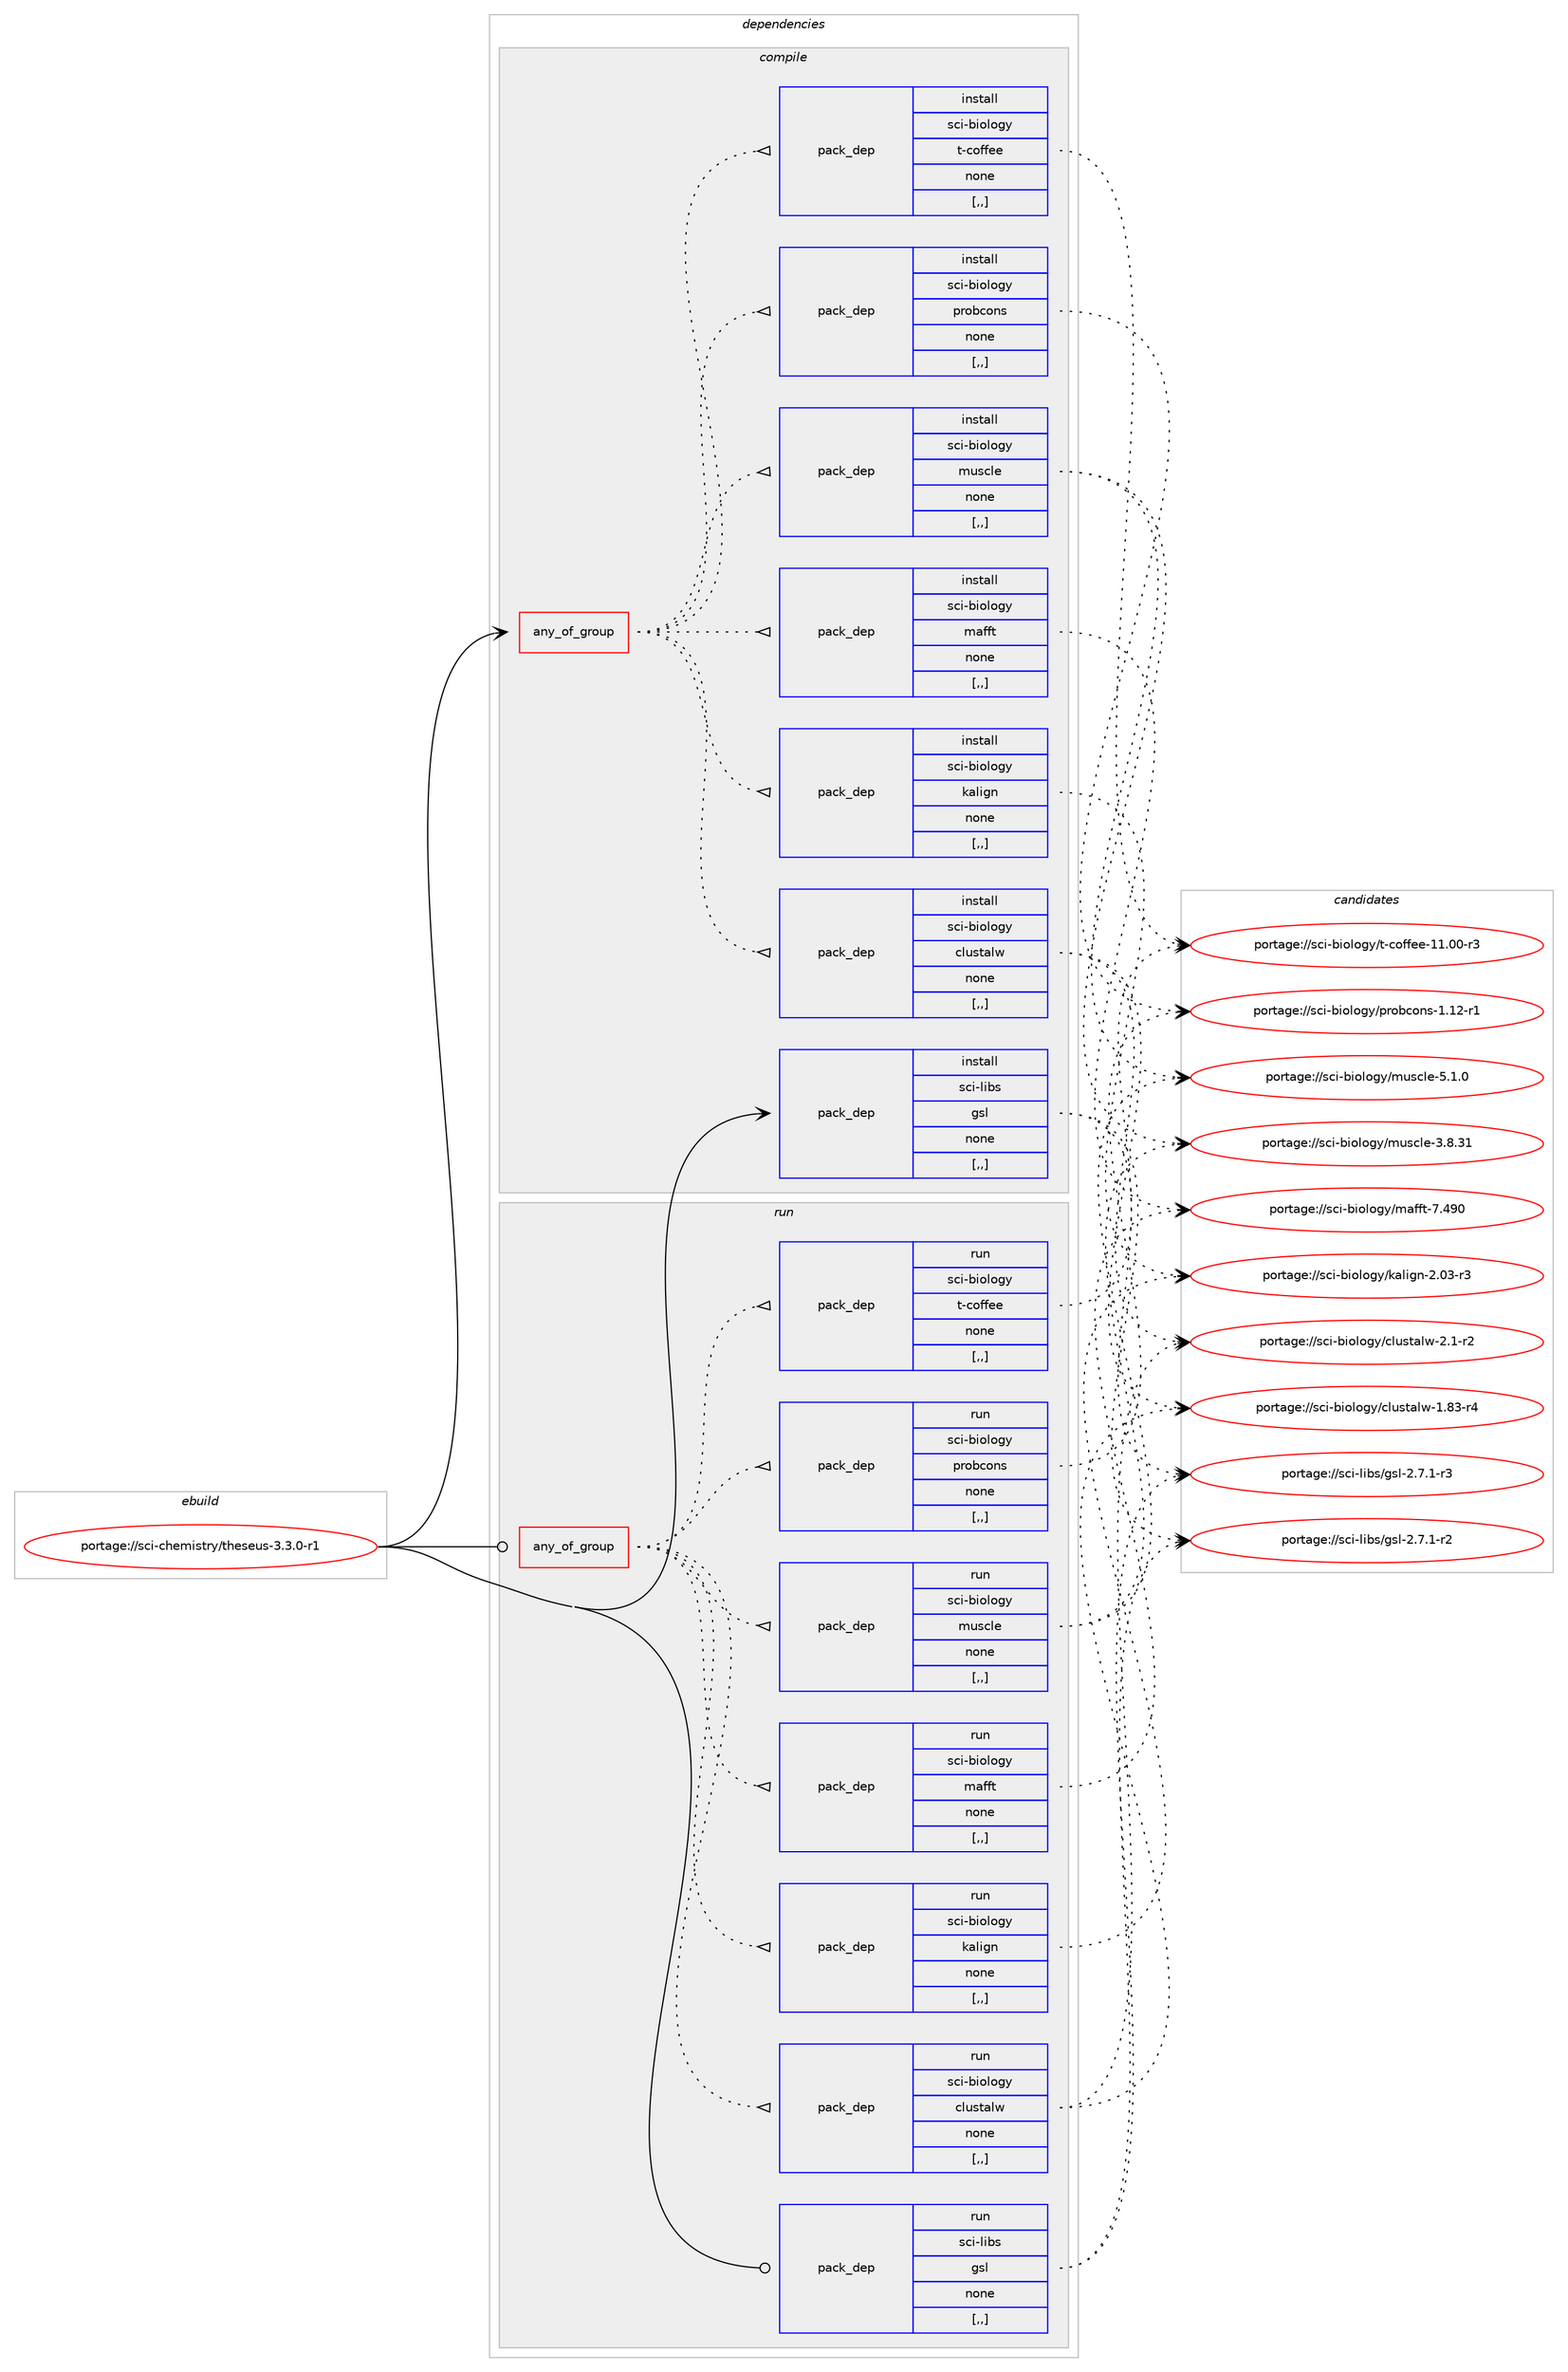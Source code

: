 digraph prolog {

# *************
# Graph options
# *************

newrank=true;
concentrate=true;
compound=true;
graph [rankdir=LR,fontname=Helvetica,fontsize=10,ranksep=1.5];#, ranksep=2.5, nodesep=0.2];
edge  [arrowhead=vee];
node  [fontname=Helvetica,fontsize=10];

# **********
# The ebuild
# **********

subgraph cluster_leftcol {
color=gray;
label=<<i>ebuild</i>>;
id [label="portage://sci-chemistry/theseus-3.3.0-r1", color=red, width=4, href="../sci-chemistry/theseus-3.3.0-r1.svg"];
}

# ****************
# The dependencies
# ****************

subgraph cluster_midcol {
color=gray;
label=<<i>dependencies</i>>;
subgraph cluster_compile {
fillcolor="#eeeeee";
style=filled;
label=<<i>compile</i>>;
subgraph any2612 {
dependency393843 [label=<<TABLE BORDER="0" CELLBORDER="1" CELLSPACING="0" CELLPADDING="4"><TR><TD CELLPADDING="10">any_of_group</TD></TR></TABLE>>, shape=none, color=red];subgraph pack286777 {
dependency393844 [label=<<TABLE BORDER="0" CELLBORDER="1" CELLSPACING="0" CELLPADDING="4" WIDTH="220"><TR><TD ROWSPAN="6" CELLPADDING="30">pack_dep</TD></TR><TR><TD WIDTH="110">install</TD></TR><TR><TD>sci-biology</TD></TR><TR><TD>clustalw</TD></TR><TR><TD>none</TD></TR><TR><TD>[,,]</TD></TR></TABLE>>, shape=none, color=blue];
}
dependency393843:e -> dependency393844:w [weight=20,style="dotted",arrowhead="oinv"];
subgraph pack286778 {
dependency393845 [label=<<TABLE BORDER="0" CELLBORDER="1" CELLSPACING="0" CELLPADDING="4" WIDTH="220"><TR><TD ROWSPAN="6" CELLPADDING="30">pack_dep</TD></TR><TR><TD WIDTH="110">install</TD></TR><TR><TD>sci-biology</TD></TR><TR><TD>kalign</TD></TR><TR><TD>none</TD></TR><TR><TD>[,,]</TD></TR></TABLE>>, shape=none, color=blue];
}
dependency393843:e -> dependency393845:w [weight=20,style="dotted",arrowhead="oinv"];
subgraph pack286779 {
dependency393846 [label=<<TABLE BORDER="0" CELLBORDER="1" CELLSPACING="0" CELLPADDING="4" WIDTH="220"><TR><TD ROWSPAN="6" CELLPADDING="30">pack_dep</TD></TR><TR><TD WIDTH="110">install</TD></TR><TR><TD>sci-biology</TD></TR><TR><TD>mafft</TD></TR><TR><TD>none</TD></TR><TR><TD>[,,]</TD></TR></TABLE>>, shape=none, color=blue];
}
dependency393843:e -> dependency393846:w [weight=20,style="dotted",arrowhead="oinv"];
subgraph pack286780 {
dependency393847 [label=<<TABLE BORDER="0" CELLBORDER="1" CELLSPACING="0" CELLPADDING="4" WIDTH="220"><TR><TD ROWSPAN="6" CELLPADDING="30">pack_dep</TD></TR><TR><TD WIDTH="110">install</TD></TR><TR><TD>sci-biology</TD></TR><TR><TD>muscle</TD></TR><TR><TD>none</TD></TR><TR><TD>[,,]</TD></TR></TABLE>>, shape=none, color=blue];
}
dependency393843:e -> dependency393847:w [weight=20,style="dotted",arrowhead="oinv"];
subgraph pack286781 {
dependency393848 [label=<<TABLE BORDER="0" CELLBORDER="1" CELLSPACING="0" CELLPADDING="4" WIDTH="220"><TR><TD ROWSPAN="6" CELLPADDING="30">pack_dep</TD></TR><TR><TD WIDTH="110">install</TD></TR><TR><TD>sci-biology</TD></TR><TR><TD>probcons</TD></TR><TR><TD>none</TD></TR><TR><TD>[,,]</TD></TR></TABLE>>, shape=none, color=blue];
}
dependency393843:e -> dependency393848:w [weight=20,style="dotted",arrowhead="oinv"];
subgraph pack286782 {
dependency393849 [label=<<TABLE BORDER="0" CELLBORDER="1" CELLSPACING="0" CELLPADDING="4" WIDTH="220"><TR><TD ROWSPAN="6" CELLPADDING="30">pack_dep</TD></TR><TR><TD WIDTH="110">install</TD></TR><TR><TD>sci-biology</TD></TR><TR><TD>t-coffee</TD></TR><TR><TD>none</TD></TR><TR><TD>[,,]</TD></TR></TABLE>>, shape=none, color=blue];
}
dependency393843:e -> dependency393849:w [weight=20,style="dotted",arrowhead="oinv"];
}
id:e -> dependency393843:w [weight=20,style="solid",arrowhead="vee"];
subgraph pack286783 {
dependency393850 [label=<<TABLE BORDER="0" CELLBORDER="1" CELLSPACING="0" CELLPADDING="4" WIDTH="220"><TR><TD ROWSPAN="6" CELLPADDING="30">pack_dep</TD></TR><TR><TD WIDTH="110">install</TD></TR><TR><TD>sci-libs</TD></TR><TR><TD>gsl</TD></TR><TR><TD>none</TD></TR><TR><TD>[,,]</TD></TR></TABLE>>, shape=none, color=blue];
}
id:e -> dependency393850:w [weight=20,style="solid",arrowhead="vee"];
}
subgraph cluster_compileandrun {
fillcolor="#eeeeee";
style=filled;
label=<<i>compile and run</i>>;
}
subgraph cluster_run {
fillcolor="#eeeeee";
style=filled;
label=<<i>run</i>>;
subgraph any2613 {
dependency393851 [label=<<TABLE BORDER="0" CELLBORDER="1" CELLSPACING="0" CELLPADDING="4"><TR><TD CELLPADDING="10">any_of_group</TD></TR></TABLE>>, shape=none, color=red];subgraph pack286784 {
dependency393852 [label=<<TABLE BORDER="0" CELLBORDER="1" CELLSPACING="0" CELLPADDING="4" WIDTH="220"><TR><TD ROWSPAN="6" CELLPADDING="30">pack_dep</TD></TR><TR><TD WIDTH="110">run</TD></TR><TR><TD>sci-biology</TD></TR><TR><TD>clustalw</TD></TR><TR><TD>none</TD></TR><TR><TD>[,,]</TD></TR></TABLE>>, shape=none, color=blue];
}
dependency393851:e -> dependency393852:w [weight=20,style="dotted",arrowhead="oinv"];
subgraph pack286785 {
dependency393853 [label=<<TABLE BORDER="0" CELLBORDER="1" CELLSPACING="0" CELLPADDING="4" WIDTH="220"><TR><TD ROWSPAN="6" CELLPADDING="30">pack_dep</TD></TR><TR><TD WIDTH="110">run</TD></TR><TR><TD>sci-biology</TD></TR><TR><TD>kalign</TD></TR><TR><TD>none</TD></TR><TR><TD>[,,]</TD></TR></TABLE>>, shape=none, color=blue];
}
dependency393851:e -> dependency393853:w [weight=20,style="dotted",arrowhead="oinv"];
subgraph pack286786 {
dependency393854 [label=<<TABLE BORDER="0" CELLBORDER="1" CELLSPACING="0" CELLPADDING="4" WIDTH="220"><TR><TD ROWSPAN="6" CELLPADDING="30">pack_dep</TD></TR><TR><TD WIDTH="110">run</TD></TR><TR><TD>sci-biology</TD></TR><TR><TD>mafft</TD></TR><TR><TD>none</TD></TR><TR><TD>[,,]</TD></TR></TABLE>>, shape=none, color=blue];
}
dependency393851:e -> dependency393854:w [weight=20,style="dotted",arrowhead="oinv"];
subgraph pack286787 {
dependency393855 [label=<<TABLE BORDER="0" CELLBORDER="1" CELLSPACING="0" CELLPADDING="4" WIDTH="220"><TR><TD ROWSPAN="6" CELLPADDING="30">pack_dep</TD></TR><TR><TD WIDTH="110">run</TD></TR><TR><TD>sci-biology</TD></TR><TR><TD>muscle</TD></TR><TR><TD>none</TD></TR><TR><TD>[,,]</TD></TR></TABLE>>, shape=none, color=blue];
}
dependency393851:e -> dependency393855:w [weight=20,style="dotted",arrowhead="oinv"];
subgraph pack286788 {
dependency393856 [label=<<TABLE BORDER="0" CELLBORDER="1" CELLSPACING="0" CELLPADDING="4" WIDTH="220"><TR><TD ROWSPAN="6" CELLPADDING="30">pack_dep</TD></TR><TR><TD WIDTH="110">run</TD></TR><TR><TD>sci-biology</TD></TR><TR><TD>probcons</TD></TR><TR><TD>none</TD></TR><TR><TD>[,,]</TD></TR></TABLE>>, shape=none, color=blue];
}
dependency393851:e -> dependency393856:w [weight=20,style="dotted",arrowhead="oinv"];
subgraph pack286789 {
dependency393857 [label=<<TABLE BORDER="0" CELLBORDER="1" CELLSPACING="0" CELLPADDING="4" WIDTH="220"><TR><TD ROWSPAN="6" CELLPADDING="30">pack_dep</TD></TR><TR><TD WIDTH="110">run</TD></TR><TR><TD>sci-biology</TD></TR><TR><TD>t-coffee</TD></TR><TR><TD>none</TD></TR><TR><TD>[,,]</TD></TR></TABLE>>, shape=none, color=blue];
}
dependency393851:e -> dependency393857:w [weight=20,style="dotted",arrowhead="oinv"];
}
id:e -> dependency393851:w [weight=20,style="solid",arrowhead="odot"];
subgraph pack286790 {
dependency393858 [label=<<TABLE BORDER="0" CELLBORDER="1" CELLSPACING="0" CELLPADDING="4" WIDTH="220"><TR><TD ROWSPAN="6" CELLPADDING="30">pack_dep</TD></TR><TR><TD WIDTH="110">run</TD></TR><TR><TD>sci-libs</TD></TR><TR><TD>gsl</TD></TR><TR><TD>none</TD></TR><TR><TD>[,,]</TD></TR></TABLE>>, shape=none, color=blue];
}
id:e -> dependency393858:w [weight=20,style="solid",arrowhead="odot"];
}
}

# **************
# The candidates
# **************

subgraph cluster_choices {
rank=same;
color=gray;
label=<<i>candidates</i>>;

subgraph choice286777 {
color=black;
nodesep=1;
choice115991054598105111108111103121479910811711511697108119455046494511450 [label="portage://sci-biology/clustalw-2.1-r2", color=red, width=4,href="../sci-biology/clustalw-2.1-r2.svg"];
choice11599105459810511110811110312147991081171151169710811945494656514511452 [label="portage://sci-biology/clustalw-1.83-r4", color=red, width=4,href="../sci-biology/clustalw-1.83-r4.svg"];
dependency393844:e -> choice115991054598105111108111103121479910811711511697108119455046494511450:w [style=dotted,weight="100"];
dependency393844:e -> choice11599105459810511110811110312147991081171151169710811945494656514511452:w [style=dotted,weight="100"];
}
subgraph choice286778 {
color=black;
nodesep=1;
choice115991054598105111108111103121471079710810510311045504648514511451 [label="portage://sci-biology/kalign-2.03-r3", color=red, width=4,href="../sci-biology/kalign-2.03-r3.svg"];
dependency393845:e -> choice115991054598105111108111103121471079710810510311045504648514511451:w [style=dotted,weight="100"];
}
subgraph choice286779 {
color=black;
nodesep=1;
choice1159910545981051111081111031214710997102102116455546525748 [label="portage://sci-biology/mafft-7.490", color=red, width=4,href="../sci-biology/mafft-7.490.svg"];
dependency393846:e -> choice1159910545981051111081111031214710997102102116455546525748:w [style=dotted,weight="100"];
}
subgraph choice286780 {
color=black;
nodesep=1;
choice1159910545981051111081111031214710911711599108101455346494648 [label="portage://sci-biology/muscle-5.1.0", color=red, width=4,href="../sci-biology/muscle-5.1.0.svg"];
choice115991054598105111108111103121471091171159910810145514656465149 [label="portage://sci-biology/muscle-3.8.31", color=red, width=4,href="../sci-biology/muscle-3.8.31.svg"];
dependency393847:e -> choice1159910545981051111081111031214710911711599108101455346494648:w [style=dotted,weight="100"];
dependency393847:e -> choice115991054598105111108111103121471091171159910810145514656465149:w [style=dotted,weight="100"];
}
subgraph choice286781 {
color=black;
nodesep=1;
choice11599105459810511110811110312147112114111989911111011545494649504511449 [label="portage://sci-biology/probcons-1.12-r1", color=red, width=4,href="../sci-biology/probcons-1.12-r1.svg"];
dependency393848:e -> choice11599105459810511110811110312147112114111989911111011545494649504511449:w [style=dotted,weight="100"];
}
subgraph choice286782 {
color=black;
nodesep=1;
choice1159910545981051111081111031214711645991111021021011014549494648484511451 [label="portage://sci-biology/t-coffee-11.00-r3", color=red, width=4,href="../sci-biology/t-coffee-11.00-r3.svg"];
dependency393849:e -> choice1159910545981051111081111031214711645991111021021011014549494648484511451:w [style=dotted,weight="100"];
}
subgraph choice286783 {
color=black;
nodesep=1;
choice115991054510810598115471031151084550465546494511451 [label="portage://sci-libs/gsl-2.7.1-r3", color=red, width=4,href="../sci-libs/gsl-2.7.1-r3.svg"];
choice115991054510810598115471031151084550465546494511450 [label="portage://sci-libs/gsl-2.7.1-r2", color=red, width=4,href="../sci-libs/gsl-2.7.1-r2.svg"];
dependency393850:e -> choice115991054510810598115471031151084550465546494511451:w [style=dotted,weight="100"];
dependency393850:e -> choice115991054510810598115471031151084550465546494511450:w [style=dotted,weight="100"];
}
subgraph choice286784 {
color=black;
nodesep=1;
choice115991054598105111108111103121479910811711511697108119455046494511450 [label="portage://sci-biology/clustalw-2.1-r2", color=red, width=4,href="../sci-biology/clustalw-2.1-r2.svg"];
choice11599105459810511110811110312147991081171151169710811945494656514511452 [label="portage://sci-biology/clustalw-1.83-r4", color=red, width=4,href="../sci-biology/clustalw-1.83-r4.svg"];
dependency393852:e -> choice115991054598105111108111103121479910811711511697108119455046494511450:w [style=dotted,weight="100"];
dependency393852:e -> choice11599105459810511110811110312147991081171151169710811945494656514511452:w [style=dotted,weight="100"];
}
subgraph choice286785 {
color=black;
nodesep=1;
choice115991054598105111108111103121471079710810510311045504648514511451 [label="portage://sci-biology/kalign-2.03-r3", color=red, width=4,href="../sci-biology/kalign-2.03-r3.svg"];
dependency393853:e -> choice115991054598105111108111103121471079710810510311045504648514511451:w [style=dotted,weight="100"];
}
subgraph choice286786 {
color=black;
nodesep=1;
choice1159910545981051111081111031214710997102102116455546525748 [label="portage://sci-biology/mafft-7.490", color=red, width=4,href="../sci-biology/mafft-7.490.svg"];
dependency393854:e -> choice1159910545981051111081111031214710997102102116455546525748:w [style=dotted,weight="100"];
}
subgraph choice286787 {
color=black;
nodesep=1;
choice1159910545981051111081111031214710911711599108101455346494648 [label="portage://sci-biology/muscle-5.1.0", color=red, width=4,href="../sci-biology/muscle-5.1.0.svg"];
choice115991054598105111108111103121471091171159910810145514656465149 [label="portage://sci-biology/muscle-3.8.31", color=red, width=4,href="../sci-biology/muscle-3.8.31.svg"];
dependency393855:e -> choice1159910545981051111081111031214710911711599108101455346494648:w [style=dotted,weight="100"];
dependency393855:e -> choice115991054598105111108111103121471091171159910810145514656465149:w [style=dotted,weight="100"];
}
subgraph choice286788 {
color=black;
nodesep=1;
choice11599105459810511110811110312147112114111989911111011545494649504511449 [label="portage://sci-biology/probcons-1.12-r1", color=red, width=4,href="../sci-biology/probcons-1.12-r1.svg"];
dependency393856:e -> choice11599105459810511110811110312147112114111989911111011545494649504511449:w [style=dotted,weight="100"];
}
subgraph choice286789 {
color=black;
nodesep=1;
choice1159910545981051111081111031214711645991111021021011014549494648484511451 [label="portage://sci-biology/t-coffee-11.00-r3", color=red, width=4,href="../sci-biology/t-coffee-11.00-r3.svg"];
dependency393857:e -> choice1159910545981051111081111031214711645991111021021011014549494648484511451:w [style=dotted,weight="100"];
}
subgraph choice286790 {
color=black;
nodesep=1;
choice115991054510810598115471031151084550465546494511451 [label="portage://sci-libs/gsl-2.7.1-r3", color=red, width=4,href="../sci-libs/gsl-2.7.1-r3.svg"];
choice115991054510810598115471031151084550465546494511450 [label="portage://sci-libs/gsl-2.7.1-r2", color=red, width=4,href="../sci-libs/gsl-2.7.1-r2.svg"];
dependency393858:e -> choice115991054510810598115471031151084550465546494511451:w [style=dotted,weight="100"];
dependency393858:e -> choice115991054510810598115471031151084550465546494511450:w [style=dotted,weight="100"];
}
}

}
